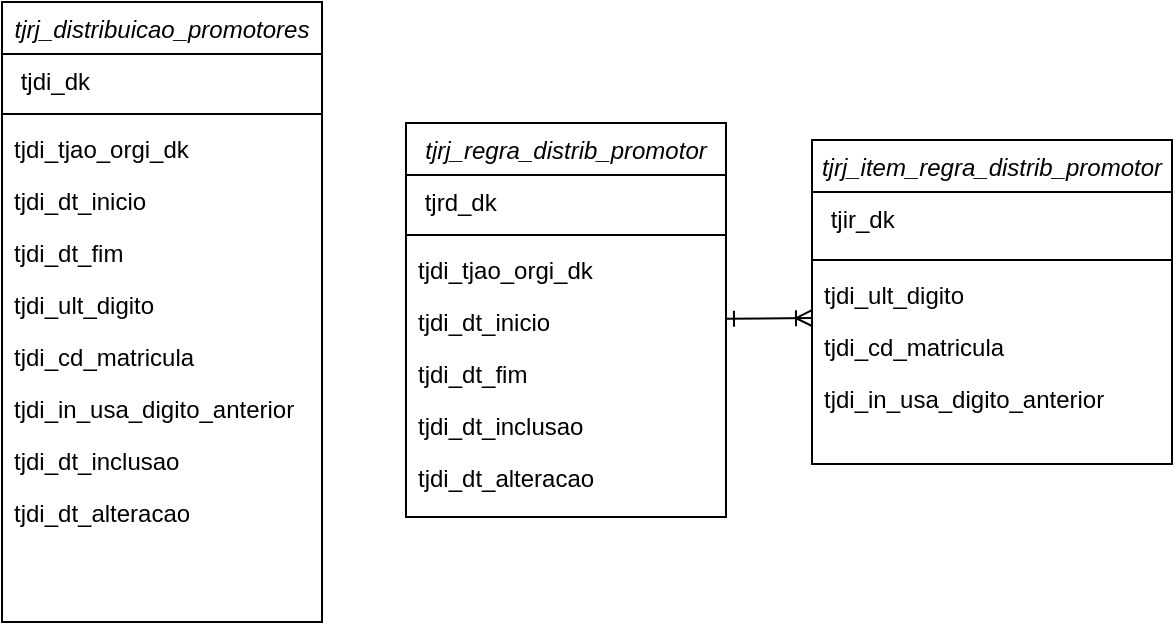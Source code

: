 <mxfile version="13.8.5" type="github">
  <diagram id="C5RBs43oDa-KdzZeNtuy" name="Page-1">
    <mxGraphModel dx="902" dy="440" grid="0" gridSize="10" guides="1" tooltips="1" connect="1" arrows="1" fold="1" page="1" pageScale="1" pageWidth="827" pageHeight="1169" math="0" shadow="0">
      <root>
        <mxCell id="WIyWlLk6GJQsqaUBKTNV-0" />
        <mxCell id="WIyWlLk6GJQsqaUBKTNV-1" parent="WIyWlLk6GJQsqaUBKTNV-0" />
        <mxCell id="zkfFHV4jXpPFQw0GAbJ--0" value="tjrj_distribuicao_promotores" style="swimlane;fontStyle=2;align=center;verticalAlign=top;childLayout=stackLayout;horizontal=1;startSize=26;horizontalStack=0;resizeParent=1;resizeLast=0;collapsible=1;marginBottom=0;rounded=0;shadow=0;strokeWidth=1;" parent="WIyWlLk6GJQsqaUBKTNV-1" vertex="1">
          <mxGeometry x="220" y="60" width="160" height="310" as="geometry">
            <mxRectangle x="230" y="140" width="160" height="26" as="alternateBounds" />
          </mxGeometry>
        </mxCell>
        <mxCell id="zkfFHV4jXpPFQw0GAbJ--1" value=" tjdi_dk&#xa;" style="text;align=left;verticalAlign=top;spacingLeft=4;spacingRight=4;overflow=hidden;rotatable=0;points=[[0,0.5],[1,0.5]];portConstraint=eastwest;" parent="zkfFHV4jXpPFQw0GAbJ--0" vertex="1">
          <mxGeometry y="26" width="160" height="26" as="geometry" />
        </mxCell>
        <mxCell id="zkfFHV4jXpPFQw0GAbJ--4" value="" style="line;html=1;strokeWidth=1;align=left;verticalAlign=middle;spacingTop=-1;spacingLeft=3;spacingRight=3;rotatable=0;labelPosition=right;points=[];portConstraint=eastwest;" parent="zkfFHV4jXpPFQw0GAbJ--0" vertex="1">
          <mxGeometry y="52" width="160" height="8" as="geometry" />
        </mxCell>
        <mxCell id="zkfFHV4jXpPFQw0GAbJ--2" value="tjdi_tjao_orgi_dk" style="text;align=left;verticalAlign=top;spacingLeft=4;spacingRight=4;overflow=hidden;rotatable=0;points=[[0,0.5],[1,0.5]];portConstraint=eastwest;rounded=0;shadow=0;html=0;" parent="zkfFHV4jXpPFQw0GAbJ--0" vertex="1">
          <mxGeometry y="60" width="160" height="26" as="geometry" />
        </mxCell>
        <mxCell id="zkfFHV4jXpPFQw0GAbJ--3" value="tjdi_dt_inicio" style="text;align=left;verticalAlign=top;spacingLeft=4;spacingRight=4;overflow=hidden;rotatable=0;points=[[0,0.5],[1,0.5]];portConstraint=eastwest;rounded=0;shadow=0;html=0;" parent="zkfFHV4jXpPFQw0GAbJ--0" vertex="1">
          <mxGeometry y="86" width="160" height="26" as="geometry" />
        </mxCell>
        <mxCell id="TgLkTQHJIx5ZAYy0a4b1-3" value="tjdi_dt_fim" style="text;align=left;verticalAlign=top;spacingLeft=4;spacingRight=4;overflow=hidden;rotatable=0;points=[[0,0.5],[1,0.5]];portConstraint=eastwest;rounded=0;shadow=0;html=0;" vertex="1" parent="zkfFHV4jXpPFQw0GAbJ--0">
          <mxGeometry y="112" width="160" height="26" as="geometry" />
        </mxCell>
        <mxCell id="TgLkTQHJIx5ZAYy0a4b1-4" value="tjdi_ult_digito" style="text;align=left;verticalAlign=top;spacingLeft=4;spacingRight=4;overflow=hidden;rotatable=0;points=[[0,0.5],[1,0.5]];portConstraint=eastwest;rounded=0;shadow=0;html=0;" vertex="1" parent="zkfFHV4jXpPFQw0GAbJ--0">
          <mxGeometry y="138" width="160" height="26" as="geometry" />
        </mxCell>
        <mxCell id="TgLkTQHJIx5ZAYy0a4b1-5" value="tjdi_cd_matricula" style="text;align=left;verticalAlign=top;spacingLeft=4;spacingRight=4;overflow=hidden;rotatable=0;points=[[0,0.5],[1,0.5]];portConstraint=eastwest;rounded=0;shadow=0;html=0;" vertex="1" parent="zkfFHV4jXpPFQw0GAbJ--0">
          <mxGeometry y="164" width="160" height="26" as="geometry" />
        </mxCell>
        <mxCell id="TgLkTQHJIx5ZAYy0a4b1-6" value="tjdi_in_usa_digito_anterior" style="text;align=left;verticalAlign=top;spacingLeft=4;spacingRight=4;overflow=hidden;rotatable=0;points=[[0,0.5],[1,0.5]];portConstraint=eastwest;rounded=0;shadow=0;html=0;" vertex="1" parent="zkfFHV4jXpPFQw0GAbJ--0">
          <mxGeometry y="190" width="160" height="26" as="geometry" />
        </mxCell>
        <mxCell id="TgLkTQHJIx5ZAYy0a4b1-7" value="tjdi_dt_inclusao" style="text;align=left;verticalAlign=top;spacingLeft=4;spacingRight=4;overflow=hidden;rotatable=0;points=[[0,0.5],[1,0.5]];portConstraint=eastwest;rounded=0;shadow=0;html=0;" vertex="1" parent="zkfFHV4jXpPFQw0GAbJ--0">
          <mxGeometry y="216" width="160" height="26" as="geometry" />
        </mxCell>
        <mxCell id="TgLkTQHJIx5ZAYy0a4b1-8" value="tjdi_dt_alteracao" style="text;align=left;verticalAlign=top;spacingLeft=4;spacingRight=4;overflow=hidden;rotatable=0;points=[[0,0.5],[1,0.5]];portConstraint=eastwest;rounded=0;shadow=0;html=0;" vertex="1" parent="zkfFHV4jXpPFQw0GAbJ--0">
          <mxGeometry y="242" width="160" height="26" as="geometry" />
        </mxCell>
        <mxCell id="TgLkTQHJIx5ZAYy0a4b1-34" style="rounded=0;orthogonalLoop=1;jettySize=auto;html=1;entryX=0;entryY=0.962;entryDx=0;entryDy=0;startArrow=ERone;startFill=0;endArrow=ERoneToMany;endFill=0;entryPerimeter=0;" edge="1" parent="WIyWlLk6GJQsqaUBKTNV-1" source="TgLkTQHJIx5ZAYy0a4b1-9" target="TgLkTQHJIx5ZAYy0a4b1-26">
          <mxGeometry relative="1" as="geometry">
            <mxPoint x="630" y="141" as="targetPoint" />
          </mxGeometry>
        </mxCell>
        <mxCell id="TgLkTQHJIx5ZAYy0a4b1-9" value="tjrj_regra_distrib_promotor" style="swimlane;fontStyle=2;align=center;verticalAlign=top;childLayout=stackLayout;horizontal=1;startSize=26;horizontalStack=0;resizeParent=1;resizeLast=0;collapsible=1;marginBottom=0;rounded=0;shadow=0;strokeWidth=1;" vertex="1" parent="WIyWlLk6GJQsqaUBKTNV-1">
          <mxGeometry x="422" y="120.5" width="160" height="197" as="geometry">
            <mxRectangle x="230" y="140" width="160" height="26" as="alternateBounds" />
          </mxGeometry>
        </mxCell>
        <mxCell id="TgLkTQHJIx5ZAYy0a4b1-10" value=" tjrd_dk&#xa;" style="text;align=left;verticalAlign=top;spacingLeft=4;spacingRight=4;overflow=hidden;rotatable=0;points=[[0,0.5],[1,0.5]];portConstraint=eastwest;" vertex="1" parent="TgLkTQHJIx5ZAYy0a4b1-9">
          <mxGeometry y="26" width="160" height="26" as="geometry" />
        </mxCell>
        <mxCell id="TgLkTQHJIx5ZAYy0a4b1-11" value="" style="line;html=1;strokeWidth=1;align=left;verticalAlign=middle;spacingTop=-1;spacingLeft=3;spacingRight=3;rotatable=0;labelPosition=right;points=[];portConstraint=eastwest;" vertex="1" parent="TgLkTQHJIx5ZAYy0a4b1-9">
          <mxGeometry y="52" width="160" height="8" as="geometry" />
        </mxCell>
        <mxCell id="TgLkTQHJIx5ZAYy0a4b1-12" value="tjdi_tjao_orgi_dk" style="text;align=left;verticalAlign=top;spacingLeft=4;spacingRight=4;overflow=hidden;rotatable=0;points=[[0,0.5],[1,0.5]];portConstraint=eastwest;rounded=0;shadow=0;html=0;" vertex="1" parent="TgLkTQHJIx5ZAYy0a4b1-9">
          <mxGeometry y="60" width="160" height="26" as="geometry" />
        </mxCell>
        <mxCell id="TgLkTQHJIx5ZAYy0a4b1-13" value="tjdi_dt_inicio" style="text;align=left;verticalAlign=top;spacingLeft=4;spacingRight=4;overflow=hidden;rotatable=0;points=[[0,0.5],[1,0.5]];portConstraint=eastwest;rounded=0;shadow=0;html=0;" vertex="1" parent="TgLkTQHJIx5ZAYy0a4b1-9">
          <mxGeometry y="86" width="160" height="26" as="geometry" />
        </mxCell>
        <mxCell id="TgLkTQHJIx5ZAYy0a4b1-14" value="tjdi_dt_fim" style="text;align=left;verticalAlign=top;spacingLeft=4;spacingRight=4;overflow=hidden;rotatable=0;points=[[0,0.5],[1,0.5]];portConstraint=eastwest;rounded=0;shadow=0;html=0;" vertex="1" parent="TgLkTQHJIx5ZAYy0a4b1-9">
          <mxGeometry y="112" width="160" height="26" as="geometry" />
        </mxCell>
        <mxCell id="TgLkTQHJIx5ZAYy0a4b1-18" value="tjdi_dt_inclusao" style="text;align=left;verticalAlign=top;spacingLeft=4;spacingRight=4;overflow=hidden;rotatable=0;points=[[0,0.5],[1,0.5]];portConstraint=eastwest;rounded=0;shadow=0;html=0;" vertex="1" parent="TgLkTQHJIx5ZAYy0a4b1-9">
          <mxGeometry y="138" width="160" height="26" as="geometry" />
        </mxCell>
        <mxCell id="TgLkTQHJIx5ZAYy0a4b1-19" value="tjdi_dt_alteracao" style="text;align=left;verticalAlign=top;spacingLeft=4;spacingRight=4;overflow=hidden;rotatable=0;points=[[0,0.5],[1,0.5]];portConstraint=eastwest;rounded=0;shadow=0;html=0;" vertex="1" parent="TgLkTQHJIx5ZAYy0a4b1-9">
          <mxGeometry y="164" width="160" height="26" as="geometry" />
        </mxCell>
        <mxCell id="TgLkTQHJIx5ZAYy0a4b1-20" value="tjrj_item_regra_distrib_promotor" style="swimlane;fontStyle=2;align=center;verticalAlign=top;childLayout=stackLayout;horizontal=1;startSize=26;horizontalStack=0;resizeParent=1;resizeLast=0;collapsible=1;marginBottom=0;rounded=0;shadow=0;strokeWidth=1;" vertex="1" parent="WIyWlLk6GJQsqaUBKTNV-1">
          <mxGeometry x="625" y="129" width="180" height="162" as="geometry">
            <mxRectangle x="230" y="140" width="160" height="26" as="alternateBounds" />
          </mxGeometry>
        </mxCell>
        <mxCell id="TgLkTQHJIx5ZAYy0a4b1-21" value=" tjir_dk&#xa;" style="text;align=left;verticalAlign=top;spacingLeft=4;spacingRight=4;overflow=hidden;rotatable=0;points=[[0,0.5],[1,0.5]];portConstraint=eastwest;" vertex="1" parent="TgLkTQHJIx5ZAYy0a4b1-20">
          <mxGeometry y="26" width="180" height="30" as="geometry" />
        </mxCell>
        <mxCell id="TgLkTQHJIx5ZAYy0a4b1-22" value="" style="line;html=1;strokeWidth=1;align=left;verticalAlign=middle;spacingTop=-1;spacingLeft=3;spacingRight=3;rotatable=0;labelPosition=right;points=[];portConstraint=eastwest;" vertex="1" parent="TgLkTQHJIx5ZAYy0a4b1-20">
          <mxGeometry y="56" width="180" height="8" as="geometry" />
        </mxCell>
        <mxCell id="TgLkTQHJIx5ZAYy0a4b1-26" value="tjdi_ult_digito" style="text;align=left;verticalAlign=top;spacingLeft=4;spacingRight=4;overflow=hidden;rotatable=0;points=[[0,0.5],[1,0.5]];portConstraint=eastwest;rounded=0;shadow=0;html=0;" vertex="1" parent="TgLkTQHJIx5ZAYy0a4b1-20">
          <mxGeometry y="64" width="180" height="26" as="geometry" />
        </mxCell>
        <mxCell id="TgLkTQHJIx5ZAYy0a4b1-27" value="tjdi_cd_matricula" style="text;align=left;verticalAlign=top;spacingLeft=4;spacingRight=4;overflow=hidden;rotatable=0;points=[[0,0.5],[1,0.5]];portConstraint=eastwest;rounded=0;shadow=0;html=0;" vertex="1" parent="TgLkTQHJIx5ZAYy0a4b1-20">
          <mxGeometry y="90" width="180" height="26" as="geometry" />
        </mxCell>
        <mxCell id="TgLkTQHJIx5ZAYy0a4b1-28" value="tjdi_in_usa_digito_anterior" style="text;align=left;verticalAlign=top;spacingLeft=4;spacingRight=4;overflow=hidden;rotatable=0;points=[[0,0.5],[1,0.5]];portConstraint=eastwest;rounded=0;shadow=0;html=0;" vertex="1" parent="TgLkTQHJIx5ZAYy0a4b1-20">
          <mxGeometry y="116" width="180" height="26" as="geometry" />
        </mxCell>
      </root>
    </mxGraphModel>
  </diagram>
</mxfile>
